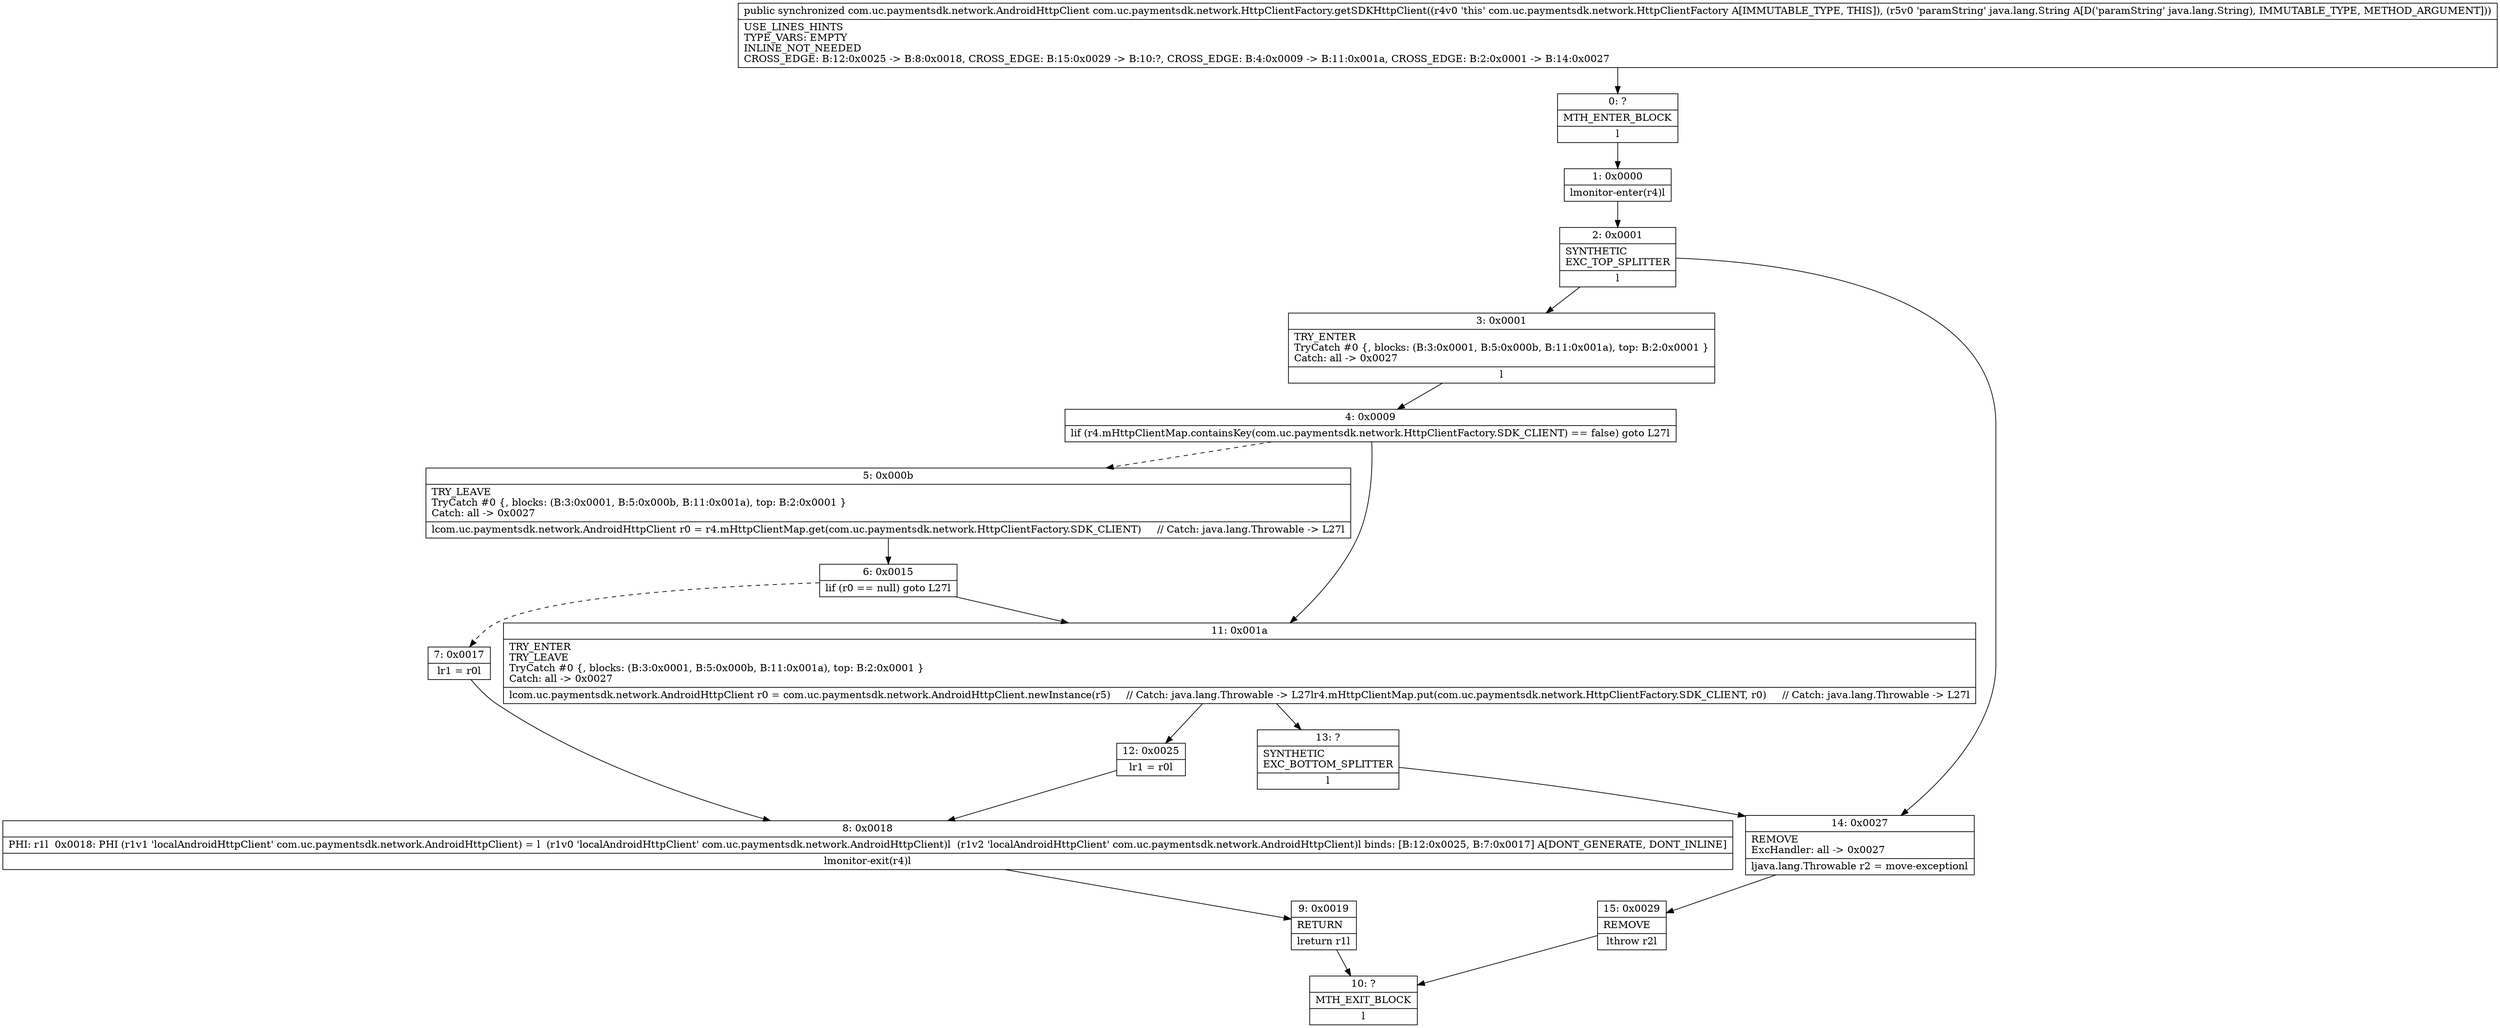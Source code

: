 digraph "CFG forcom.uc.paymentsdk.network.HttpClientFactory.getSDKHttpClient(Ljava\/lang\/String;)Lcom\/uc\/paymentsdk\/network\/AndroidHttpClient;" {
Node_0 [shape=record,label="{0\:\ ?|MTH_ENTER_BLOCK\l|l}"];
Node_1 [shape=record,label="{1\:\ 0x0000|lmonitor\-enter(r4)l}"];
Node_2 [shape=record,label="{2\:\ 0x0001|SYNTHETIC\lEXC_TOP_SPLITTER\l|l}"];
Node_3 [shape=record,label="{3\:\ 0x0001|TRY_ENTER\lTryCatch #0 \{, blocks: (B:3:0x0001, B:5:0x000b, B:11:0x001a), top: B:2:0x0001 \}\lCatch: all \-\> 0x0027\l|l}"];
Node_4 [shape=record,label="{4\:\ 0x0009|lif (r4.mHttpClientMap.containsKey(com.uc.paymentsdk.network.HttpClientFactory.SDK_CLIENT) == false) goto L27l}"];
Node_5 [shape=record,label="{5\:\ 0x000b|TRY_LEAVE\lTryCatch #0 \{, blocks: (B:3:0x0001, B:5:0x000b, B:11:0x001a), top: B:2:0x0001 \}\lCatch: all \-\> 0x0027\l|lcom.uc.paymentsdk.network.AndroidHttpClient r0 = r4.mHttpClientMap.get(com.uc.paymentsdk.network.HttpClientFactory.SDK_CLIENT)     \/\/ Catch: java.lang.Throwable \-\> L27l}"];
Node_6 [shape=record,label="{6\:\ 0x0015|lif (r0 == null) goto L27l}"];
Node_7 [shape=record,label="{7\:\ 0x0017|lr1 = r0l}"];
Node_8 [shape=record,label="{8\:\ 0x0018|PHI: r1l  0x0018: PHI (r1v1 'localAndroidHttpClient' com.uc.paymentsdk.network.AndroidHttpClient) = l  (r1v0 'localAndroidHttpClient' com.uc.paymentsdk.network.AndroidHttpClient)l  (r1v2 'localAndroidHttpClient' com.uc.paymentsdk.network.AndroidHttpClient)l binds: [B:12:0x0025, B:7:0x0017] A[DONT_GENERATE, DONT_INLINE]\l|lmonitor\-exit(r4)l}"];
Node_9 [shape=record,label="{9\:\ 0x0019|RETURN\l|lreturn r1l}"];
Node_10 [shape=record,label="{10\:\ ?|MTH_EXIT_BLOCK\l|l}"];
Node_11 [shape=record,label="{11\:\ 0x001a|TRY_ENTER\lTRY_LEAVE\lTryCatch #0 \{, blocks: (B:3:0x0001, B:5:0x000b, B:11:0x001a), top: B:2:0x0001 \}\lCatch: all \-\> 0x0027\l|lcom.uc.paymentsdk.network.AndroidHttpClient r0 = com.uc.paymentsdk.network.AndroidHttpClient.newInstance(r5)     \/\/ Catch: java.lang.Throwable \-\> L27lr4.mHttpClientMap.put(com.uc.paymentsdk.network.HttpClientFactory.SDK_CLIENT, r0)     \/\/ Catch: java.lang.Throwable \-\> L27l}"];
Node_12 [shape=record,label="{12\:\ 0x0025|lr1 = r0l}"];
Node_13 [shape=record,label="{13\:\ ?|SYNTHETIC\lEXC_BOTTOM_SPLITTER\l|l}"];
Node_14 [shape=record,label="{14\:\ 0x0027|REMOVE\lExcHandler: all \-\> 0x0027\l|ljava.lang.Throwable r2 = move\-exceptionl}"];
Node_15 [shape=record,label="{15\:\ 0x0029|REMOVE\l|lthrow r2l}"];
MethodNode[shape=record,label="{public synchronized com.uc.paymentsdk.network.AndroidHttpClient com.uc.paymentsdk.network.HttpClientFactory.getSDKHttpClient((r4v0 'this' com.uc.paymentsdk.network.HttpClientFactory A[IMMUTABLE_TYPE, THIS]), (r5v0 'paramString' java.lang.String A[D('paramString' java.lang.String), IMMUTABLE_TYPE, METHOD_ARGUMENT]))  | USE_LINES_HINTS\lTYPE_VARS: EMPTY\lINLINE_NOT_NEEDED\lCROSS_EDGE: B:12:0x0025 \-\> B:8:0x0018, CROSS_EDGE: B:15:0x0029 \-\> B:10:?, CROSS_EDGE: B:4:0x0009 \-\> B:11:0x001a, CROSS_EDGE: B:2:0x0001 \-\> B:14:0x0027\l}"];
MethodNode -> Node_0;
Node_0 -> Node_1;
Node_1 -> Node_2;
Node_2 -> Node_3;
Node_2 -> Node_14;
Node_3 -> Node_4;
Node_4 -> Node_5[style=dashed];
Node_4 -> Node_11;
Node_5 -> Node_6;
Node_6 -> Node_7[style=dashed];
Node_6 -> Node_11;
Node_7 -> Node_8;
Node_8 -> Node_9;
Node_9 -> Node_10;
Node_11 -> Node_12;
Node_11 -> Node_13;
Node_12 -> Node_8;
Node_13 -> Node_14;
Node_14 -> Node_15;
Node_15 -> Node_10;
}

